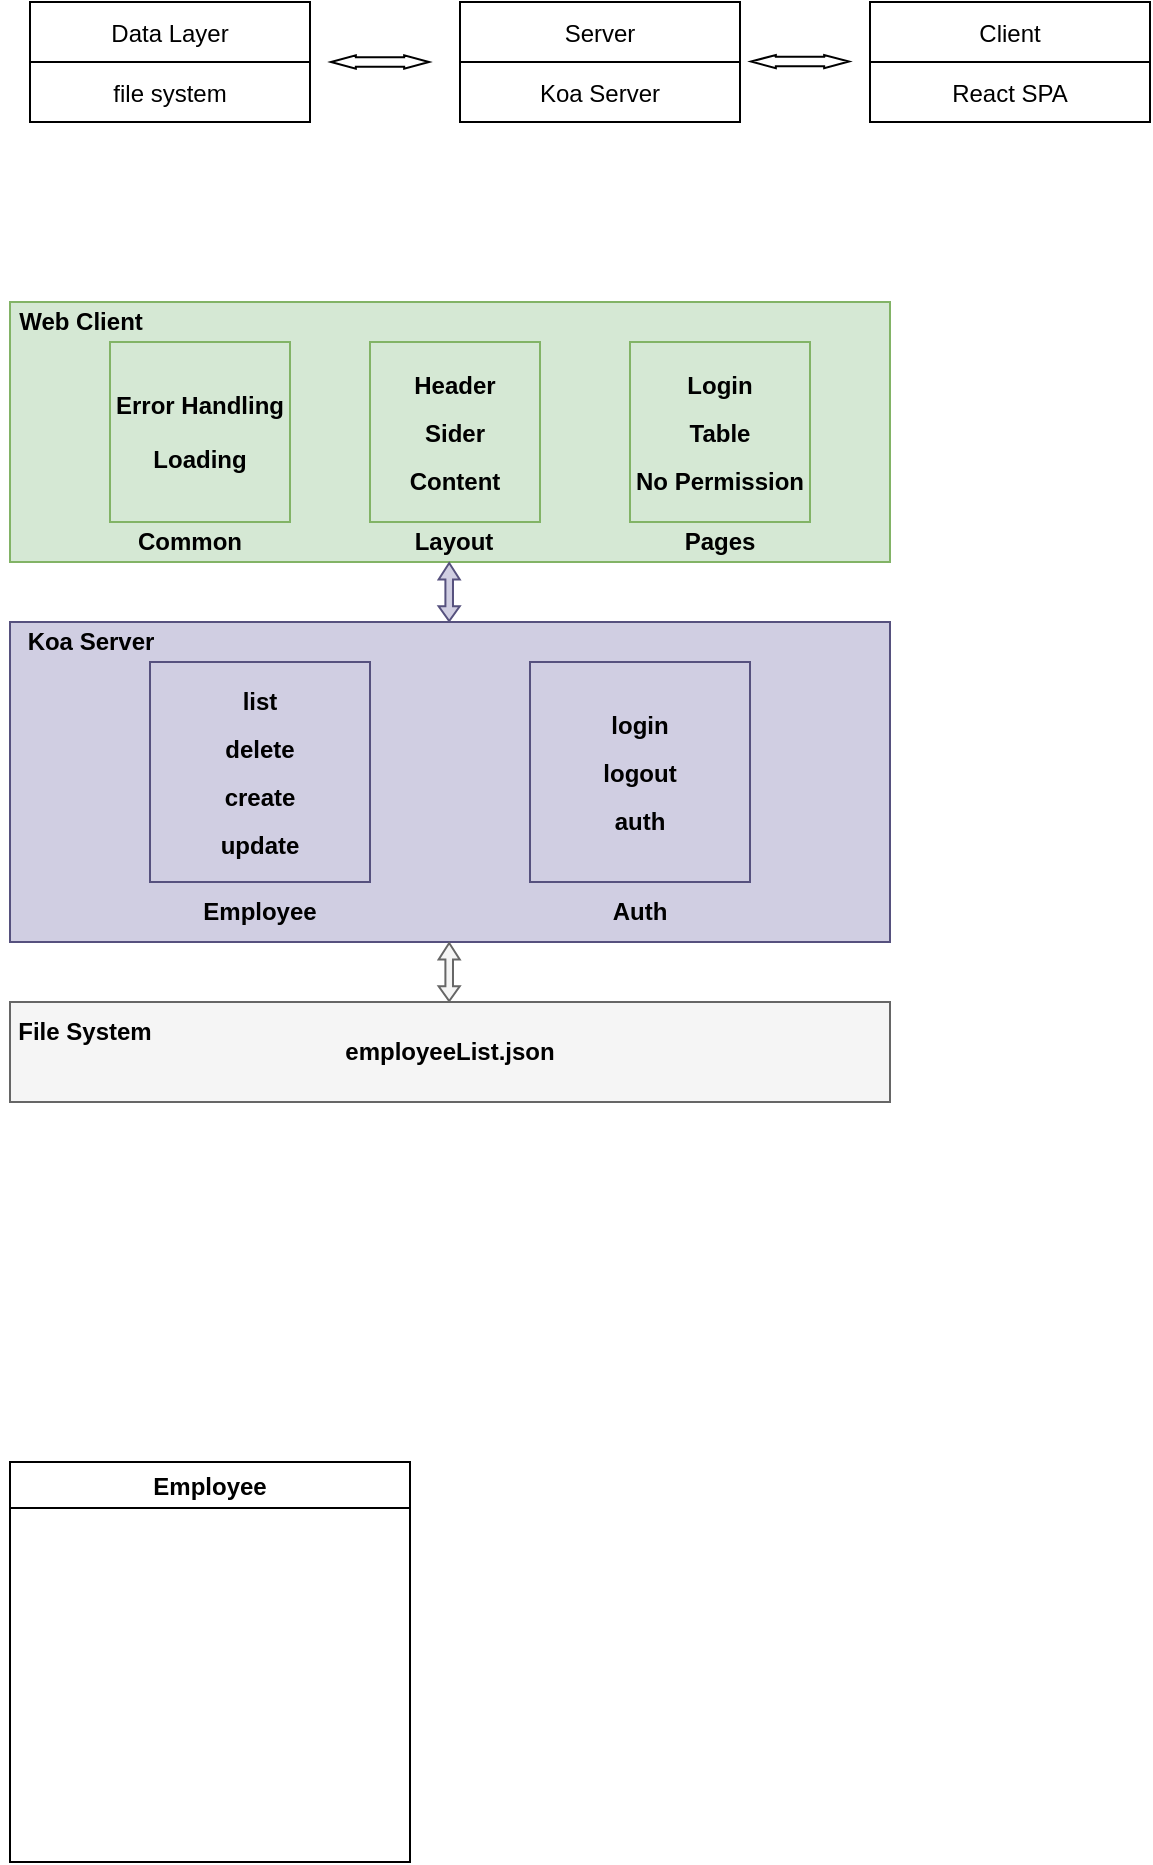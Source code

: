 <mxfile version="17.4.2" type="github">
  <diagram id="TQY5tcT9EsOfyioHa-ho" name="Page-1">
    <mxGraphModel dx="757" dy="1660" grid="0" gridSize="10" guides="1" tooltips="1" connect="1" arrows="1" fold="1" page="1" pageScale="1" pageWidth="827" pageHeight="1169" math="0" shadow="0">
      <root>
        <mxCell id="0" />
        <mxCell id="1" parent="0" />
        <mxCell id="emqekUWZEo4hiSELnuDW-5" value="" style="rounded=0;whiteSpace=wrap;html=1;align=center;fillColor=#d0cee2;strokeColor=#56517e;fontColor=#000000;fontStyle=1" vertex="1" parent="1">
          <mxGeometry x="70" y="170" width="440" height="160" as="geometry" />
        </mxCell>
        <mxCell id="emqekUWZEo4hiSELnuDW-6" value="Koa Server" style="text;html=1;align=center;verticalAlign=middle;resizable=0;points=[];autosize=1;strokeColor=none;fillColor=none;fontColor=#000000;fontStyle=1" vertex="1" parent="1">
          <mxGeometry x="70" y="170" width="80" height="20" as="geometry" />
        </mxCell>
        <mxCell id="emqekUWZEo4hiSELnuDW-8" value="&lt;p style=&quot;line-height: 2&quot;&gt;list&lt;br&gt;delete&lt;br&gt;create&lt;br&gt;update&lt;/p&gt;" style="rounded=0;whiteSpace=wrap;html=1;fillColor=#d0cee2;strokeColor=#56517e;fontColor=#000000;fontStyle=1" vertex="1" parent="1">
          <mxGeometry x="140" y="190" width="110" height="110" as="geometry" />
        </mxCell>
        <mxCell id="emqekUWZEo4hiSELnuDW-9" value="Employee" style="text;html=1;strokeColor=none;fillColor=none;align=center;verticalAlign=middle;whiteSpace=wrap;rounded=0;fontColor=#000000;fontStyle=1" vertex="1" parent="1">
          <mxGeometry x="165" y="300" width="60" height="30" as="geometry" />
        </mxCell>
        <mxCell id="emqekUWZEo4hiSELnuDW-10" value="&lt;p style=&quot;line-height: 2&quot;&gt;login&lt;br&gt;logout&lt;br&gt;auth&lt;/p&gt;" style="rounded=0;whiteSpace=wrap;html=1;fillColor=#d0cee2;strokeColor=#56517e;fontColor=#000000;fontStyle=1" vertex="1" parent="1">
          <mxGeometry x="330" y="190" width="110" height="110" as="geometry" />
        </mxCell>
        <mxCell id="emqekUWZEo4hiSELnuDW-11" value="Auth" style="text;html=1;strokeColor=none;fillColor=none;align=center;verticalAlign=middle;whiteSpace=wrap;rounded=0;fontColor=#000000;fontStyle=1" vertex="1" parent="1">
          <mxGeometry x="355" y="300" width="60" height="30" as="geometry" />
        </mxCell>
        <mxCell id="emqekUWZEo4hiSELnuDW-16" value="Data Layer" style="swimlane;fontStyle=0;childLayout=stackLayout;horizontal=1;startSize=30;horizontalStack=0;resizeParent=1;resizeParentMax=0;resizeLast=0;collapsible=1;marginBottom=0;" vertex="1" parent="1">
          <mxGeometry x="80" y="-140" width="140" height="60" as="geometry" />
        </mxCell>
        <mxCell id="emqekUWZEo4hiSELnuDW-17" value="file system" style="text;strokeColor=none;fillColor=none;align=center;verticalAlign=middle;spacingLeft=4;spacingRight=4;overflow=hidden;points=[[0,0.5],[1,0.5]];portConstraint=eastwest;rotatable=0;" vertex="1" parent="emqekUWZEo4hiSELnuDW-16">
          <mxGeometry y="30" width="140" height="30" as="geometry" />
        </mxCell>
        <mxCell id="emqekUWZEo4hiSELnuDW-20" value="Server" style="swimlane;fontStyle=0;childLayout=stackLayout;horizontal=1;startSize=30;horizontalStack=0;resizeParent=1;resizeParentMax=0;resizeLast=0;collapsible=1;marginBottom=0;" vertex="1" parent="1">
          <mxGeometry x="295" y="-140" width="140" height="60" as="geometry" />
        </mxCell>
        <mxCell id="emqekUWZEo4hiSELnuDW-21" value="Koa Server" style="text;strokeColor=none;fillColor=none;align=center;verticalAlign=middle;spacingLeft=4;spacingRight=4;overflow=hidden;points=[[0,0.5],[1,0.5]];portConstraint=eastwest;rotatable=0;" vertex="1" parent="emqekUWZEo4hiSELnuDW-20">
          <mxGeometry y="30" width="140" height="30" as="geometry" />
        </mxCell>
        <mxCell id="emqekUWZEo4hiSELnuDW-24" value="Client" style="swimlane;fontStyle=0;childLayout=stackLayout;horizontal=1;startSize=30;horizontalStack=0;resizeParent=1;resizeParentMax=0;resizeLast=0;collapsible=1;marginBottom=0;" vertex="1" parent="1">
          <mxGeometry x="500" y="-140" width="140" height="60" as="geometry" />
        </mxCell>
        <mxCell id="emqekUWZEo4hiSELnuDW-25" value="React SPA" style="text;strokeColor=none;fillColor=none;align=center;verticalAlign=middle;spacingLeft=4;spacingRight=4;overflow=hidden;points=[[0,0.5],[1,0.5]];portConstraint=eastwest;rotatable=0;" vertex="1" parent="emqekUWZEo4hiSELnuDW-24">
          <mxGeometry y="30" width="140" height="30" as="geometry" />
        </mxCell>
        <mxCell id="emqekUWZEo4hiSELnuDW-30" value="" style="shape=flexArrow;endArrow=classic;startArrow=classic;html=1;rounded=0;width=4.741;endSize=3.809;endWidth=0.914;startWidth=0.914;startSize=3.809;" edge="1" parent="1">
          <mxGeometry width="100" height="100" relative="1" as="geometry">
            <mxPoint x="230" y="-110" as="sourcePoint" />
            <mxPoint x="280" y="-110" as="targetPoint" />
          </mxGeometry>
        </mxCell>
        <mxCell id="emqekUWZEo4hiSELnuDW-31" value="" style="shape=flexArrow;endArrow=classic;startArrow=classic;html=1;rounded=0;width=4.741;endSize=3.809;endWidth=0.914;startWidth=0.914;startSize=3.809;" edge="1" parent="1">
          <mxGeometry width="100" height="100" relative="1" as="geometry">
            <mxPoint x="440" y="-110.21" as="sourcePoint" />
            <mxPoint x="490" y="-110.21" as="targetPoint" />
          </mxGeometry>
        </mxCell>
        <mxCell id="emqekUWZEo4hiSELnuDW-32" value="employeeList.json" style="rounded=0;whiteSpace=wrap;html=1;align=center;fillColor=#f5f5f5;fontColor=#000000;strokeColor=#666666;fontStyle=1" vertex="1" parent="1">
          <mxGeometry x="70" y="360" width="440" height="50" as="geometry" />
        </mxCell>
        <mxCell id="emqekUWZEo4hiSELnuDW-33" value="File System" style="text;html=1;strokeColor=none;fillColor=none;align=center;verticalAlign=middle;whiteSpace=wrap;rounded=0;fontColor=#000000;fontStyle=1" vertex="1" parent="1">
          <mxGeometry x="70" y="360" width="75" height="30" as="geometry" />
        </mxCell>
        <mxCell id="emqekUWZEo4hiSELnuDW-34" value="Employee" style="swimlane;" vertex="1" parent="1">
          <mxGeometry x="70" y="590" width="200" height="200" as="geometry" />
        </mxCell>
        <mxCell id="emqekUWZEo4hiSELnuDW-38" value="" style="rounded=0;whiteSpace=wrap;html=1;align=center;fillColor=#d5e8d4;strokeColor=#82b366;fontColor=#000000;fontStyle=1" vertex="1" parent="1">
          <mxGeometry x="70" y="10" width="440" height="130" as="geometry" />
        </mxCell>
        <mxCell id="emqekUWZEo4hiSELnuDW-39" value="Web Client" style="text;html=1;align=center;verticalAlign=middle;resizable=0;points=[];autosize=1;strokeColor=none;fillColor=none;fontColor=#000000;fontStyle=1" vertex="1" parent="1">
          <mxGeometry x="65" y="10" width="80" height="20" as="geometry" />
        </mxCell>
        <mxCell id="emqekUWZEo4hiSELnuDW-40" value="&lt;p style=&quot;line-height: 2&quot;&gt;Header&lt;br&gt;Sider&lt;br&gt;Content&lt;br&gt;&lt;/p&gt;" style="rounded=0;whiteSpace=wrap;html=1;fillColor=#d5e8d4;strokeColor=#82b366;fontColor=#000000;fontStyle=1" vertex="1" parent="1">
          <mxGeometry x="250" y="30" width="85" height="90" as="geometry" />
        </mxCell>
        <mxCell id="emqekUWZEo4hiSELnuDW-41" value="&lt;p style=&quot;line-height: 1&quot;&gt;Login&lt;/p&gt;&lt;p style=&quot;line-height: 1&quot;&gt;Table&lt;/p&gt;&lt;p style=&quot;line-height: 1&quot;&gt;No Permission&lt;/p&gt;" style="rounded=0;whiteSpace=wrap;html=1;fillColor=#d5e8d4;strokeColor=#82b366;fontColor=#000000;fontStyle=1" vertex="1" parent="1">
          <mxGeometry x="380" y="30" width="90" height="90" as="geometry" />
        </mxCell>
        <mxCell id="emqekUWZEo4hiSELnuDW-44" value="&lt;p style=&quot;line-height: 1.2&quot;&gt;Error Handling&lt;/p&gt;&lt;p style=&quot;line-height: 1.2&quot;&gt;Loading&lt;/p&gt;" style="rounded=0;whiteSpace=wrap;html=1;fillColor=#d5e8d4;strokeColor=#82b366;fontColor=#000000;fontStyle=1" vertex="1" parent="1">
          <mxGeometry x="120" y="30" width="90" height="90" as="geometry" />
        </mxCell>
        <mxCell id="emqekUWZEo4hiSELnuDW-46" value="Common" style="text;html=1;strokeColor=none;fillColor=none;align=center;verticalAlign=middle;whiteSpace=wrap;rounded=0;fontColor=#000000;fontStyle=1" vertex="1" parent="1">
          <mxGeometry x="130" y="120" width="60" height="20" as="geometry" />
        </mxCell>
        <mxCell id="emqekUWZEo4hiSELnuDW-47" value="Layout" style="text;html=1;strokeColor=none;fillColor=none;align=center;verticalAlign=middle;whiteSpace=wrap;rounded=0;fontColor=#000000;fontStyle=1" vertex="1" parent="1">
          <mxGeometry x="262.5" y="120" width="57.5" height="20" as="geometry" />
        </mxCell>
        <mxCell id="emqekUWZEo4hiSELnuDW-48" value="Pages" style="text;html=1;strokeColor=none;fillColor=none;align=center;verticalAlign=middle;whiteSpace=wrap;rounded=0;fontColor=#000000;fontStyle=1" vertex="1" parent="1">
          <mxGeometry x="396.25" y="120" width="57.5" height="20" as="geometry" />
        </mxCell>
        <mxCell id="emqekUWZEo4hiSELnuDW-50" value="" style="shape=flexArrow;endArrow=classic;startArrow=classic;html=1;rounded=0;fontColor=#000000;endWidth=5.767;endSize=2.412;startWidth=5.767;startSize=2.123;width=3.789;fillColor=#d0cee2;strokeColor=#56517e;" edge="1" parent="1">
          <mxGeometry width="100" height="100" relative="1" as="geometry">
            <mxPoint x="289.6" y="170" as="sourcePoint" />
            <mxPoint x="289.6" y="140" as="targetPoint" />
          </mxGeometry>
        </mxCell>
        <mxCell id="emqekUWZEo4hiSELnuDW-51" value="" style="shape=flexArrow;endArrow=classic;startArrow=classic;html=1;rounded=0;fontColor=#000000;endWidth=5.767;endSize=2.412;startWidth=5.767;startSize=2.123;width=3.789;fillColor=#f5f5f5;strokeColor=#666666;" edge="1" parent="1">
          <mxGeometry width="100" height="100" relative="1" as="geometry">
            <mxPoint x="289.6" y="360" as="sourcePoint" />
            <mxPoint x="289.6" y="330" as="targetPoint" />
          </mxGeometry>
        </mxCell>
      </root>
    </mxGraphModel>
  </diagram>
</mxfile>
